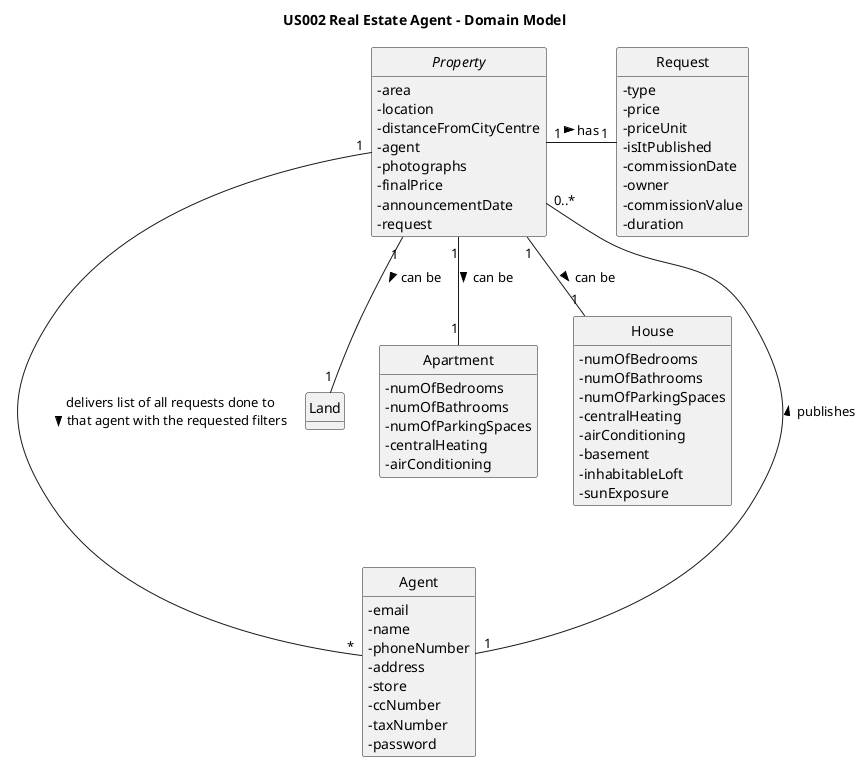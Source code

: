 @startuml

skinparam monochrome true
skinparam packageStyle rectangle
skinparam shadowing false
skinparam classAttributeIconSize 0
hide circle
'hide methods

title US002 Real Estate Agent - Domain Model

hide methods

class Agent {
-email
-name
-phoneNumber
-address
-store
-ccNumber
-taxNumber
-password
}

interface Property {
-area
-location
-distanceFromCityCentre
-agent
-photographs
-finalPrice
-announcementDate
-request
}

class Request{
-type
-price
-priceUnit
-isItPublished
-commissionDate
-owner
-commissionValue
-duration
}

class Land{
}

class Apartment {
-numOfBedrooms
-numOfBathrooms
-numOfParkingSpaces
-centralHeating
-airConditioning
}

class House {
-numOfBedrooms
-numOfBathrooms
-numOfParkingSpaces
-centralHeating
-airConditioning
-basement
-inhabitableLoft
-sunExposure
}


Property "1" --- "*" Agent : delivers list of all requests done to\nthat agent with the requested filters >


Agent "1" --- "0..*" Property : publishes >

Property "1" - "1" Request : has >

Property "1" -- "1" Apartment : can be >
Property "1" -- "1" Land : can be >
Property "1" -- "1" House : can be >


@enduml